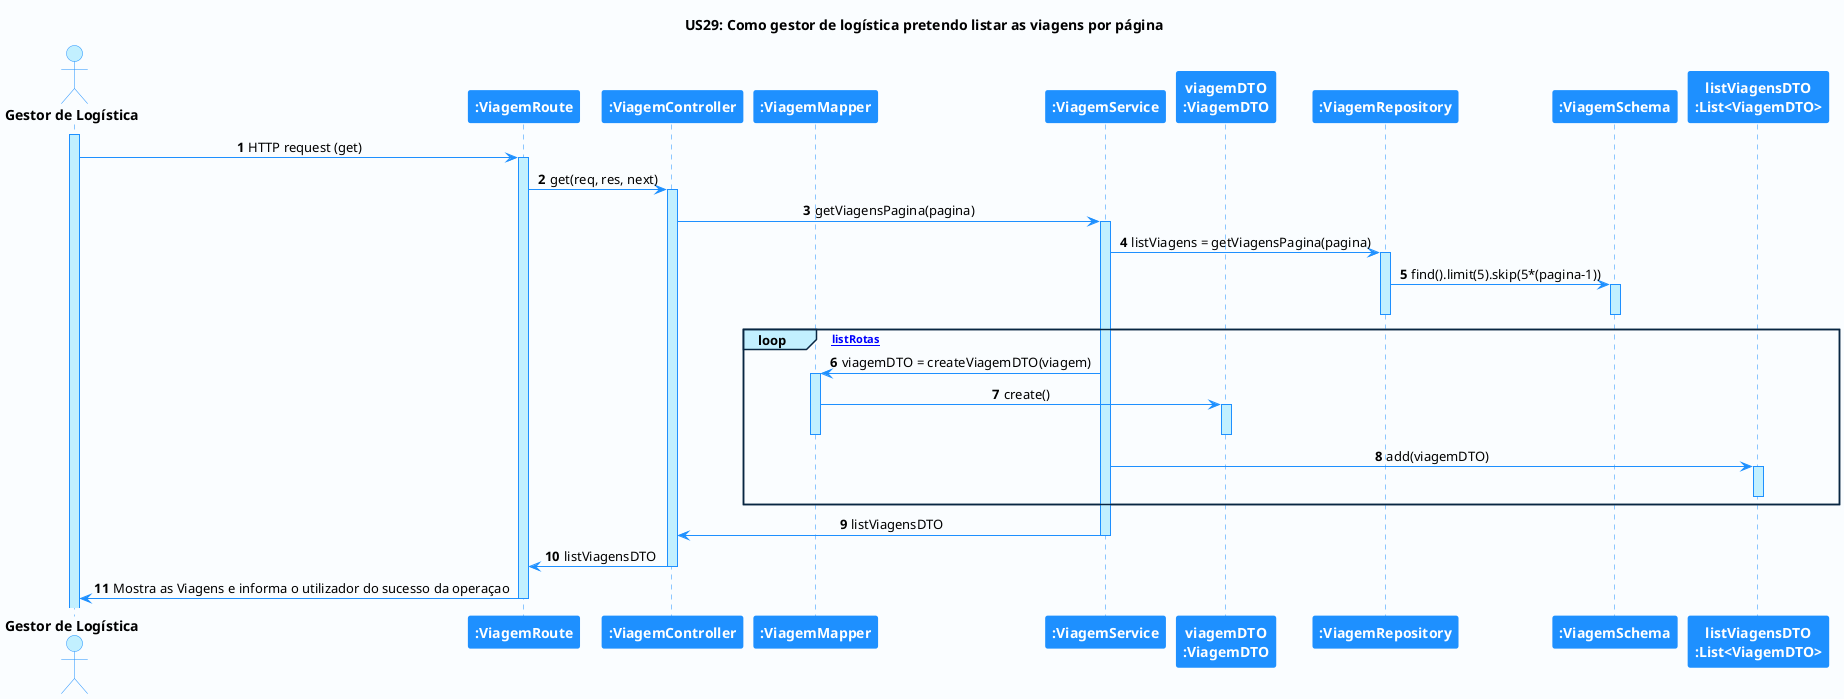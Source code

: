 @startuml hello

'-Style----------------------------------------------------------------------------------------------------------------

autonumber

skinparam DefaultTextAlignment center

skinparam BackgroundColor #fafdff

skinparam sequence {
    LifeLineBorderColor DodgerBlue
    LifeLineBackgroundColor APPLICATION

    ActorBackgroundColor APPLICATION
    ActorBorderColor DodgerBlue

    BackgroundColor #FFFFFF
    ArrowColor DodgerBlue
    BorderColor DodgerBlue

    ParticipantBackgroundColor DodgerBlue
    ParticipantFontColor #FFFFFF
    ParticipantBorderColor DodgerBlue

    GroupBorderColor #082642
    GroupBackgroundColor APPLICATION
}

skinparam note {
    LifeLineBorderColor DodgerBlue
    LifeLineBackgroundColor APPLICATION

    ActorBackgroundColor APPLICATION
    ActorBorderColor DodgerBlue

    BackgroundColor #FFFFFF
    ArrowColor DodgerBlue
    BorderColor DodgerBlue

    ParticipantBackgroundColor DodgerBlue
    ParticipantFontColor #FFFFFF
    ParticipantBorderColor DodgerBlue

    GroupBorderColor #082642
    GroupBackgroundColor APPLICATION
}

'-Title----------------------------------------------------------------------------------------------------------------

title US29: Como gestor de logística pretendo listar as viagens por página

'-Actors/Participants--------------------------------------------------------------------------------------------------

actor "<b>Gestor de Logística" as A
participant "<b>:ViagemRoute" as RR
participant "<b>:ViagemController" as RC
participant "<b>:ViagemMapper" as RM
participant "<b>:ViagemService" as RS
participant "<b>viagemDTO\n<b>:ViagemDTO" as RD
participant "<b>:ViagemRepository" as RREP
participant "<b>:ViagemSchema" as RSC
participant "<b>listViagensDTO\n<b>:List<ViagemDTO>" as LRD


'-Associations---------------------------------------------------------------------------------------------------------

activate A

A -> RR: HTTP request (get)
activate RR

RR -> RC: get(req, res, next)
activate RC

RC -> RS : getViagensPagina(pagina)
activate RS
RS -> RREP : listViagens = getViagensPagina(pagina)
activate RREP
RREP -> RSC : find().limit(5).skip(5*(pagina-1))
activate RSC
deactivate RSC
deactivate RREP

loop [listRotas]
RS -> RM : viagemDTO = createViagemDTO(viagem)
activate RM
RM -> RD : create()
activate RD
deactivate RD
deactivate RM
RS-> LRD : add(viagemDTO)
activate LRD
deactivate LRD

end

RS -> RC : listViagensDTO
deactivate RS
RC -> RR: listViagensDTO
deactivate RC

RR -> A: Mostra as Viagens e informa o utilizador do sucesso da operaçao
deactivate RR
'----------------------------------------------------------------------------------------------------------------------

@enduml